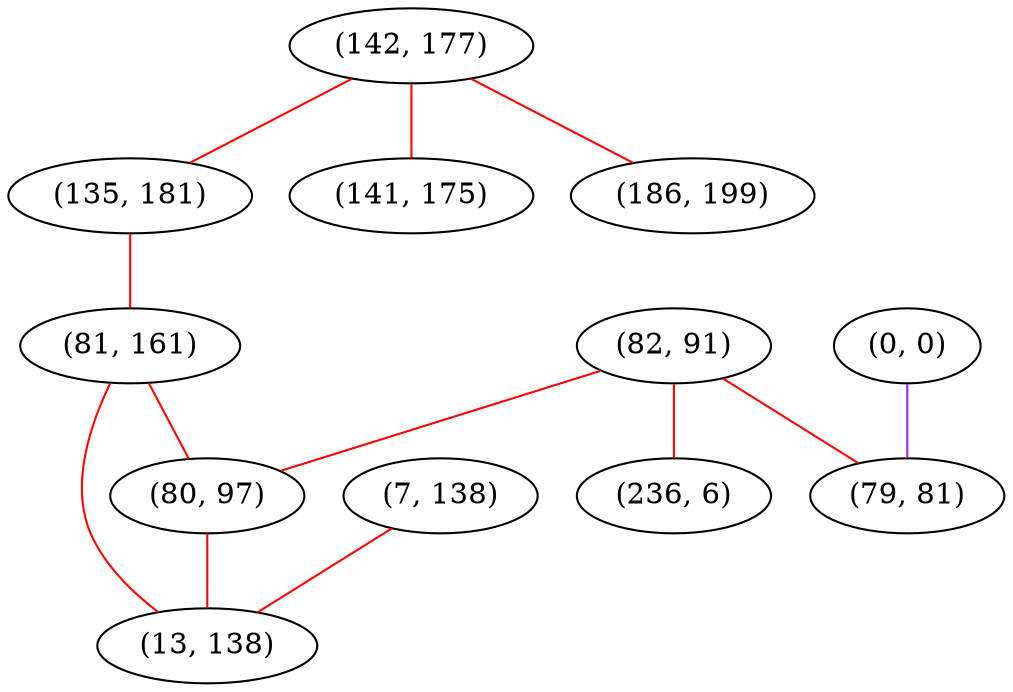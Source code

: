 graph "" {
"(142, 177)";
"(135, 181)";
"(141, 175)";
"(82, 91)";
"(81, 161)";
"(236, 6)";
"(80, 97)";
"(0, 0)";
"(7, 138)";
"(186, 199)";
"(13, 138)";
"(79, 81)";
"(142, 177)" -- "(186, 199)"  [color=red, key=0, weight=1];
"(142, 177)" -- "(135, 181)"  [color=red, key=0, weight=1];
"(142, 177)" -- "(141, 175)"  [color=red, key=0, weight=1];
"(135, 181)" -- "(81, 161)"  [color=red, key=0, weight=1];
"(82, 91)" -- "(80, 97)"  [color=red, key=0, weight=1];
"(82, 91)" -- "(236, 6)"  [color=red, key=0, weight=1];
"(82, 91)" -- "(79, 81)"  [color=red, key=0, weight=1];
"(81, 161)" -- "(80, 97)"  [color=red, key=0, weight=1];
"(81, 161)" -- "(13, 138)"  [color=red, key=0, weight=1];
"(80, 97)" -- "(13, 138)"  [color=red, key=0, weight=1];
"(0, 0)" -- "(79, 81)"  [color=purple, key=0, weight=4];
"(7, 138)" -- "(13, 138)"  [color=red, key=0, weight=1];
}
